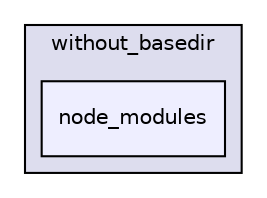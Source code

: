digraph "gulp-src/node_modules/gulp/node_modules/liftoff/node_modules/resolve/test/resolver/without_basedir/node_modules" {
  compound=true
  node [ fontsize="10", fontname="Helvetica"];
  edge [ labelfontsize="10", labelfontname="Helvetica"];
  subgraph clusterdir_da3159e3bbe9e2263eca80f9da7a72da {
    graph [ bgcolor="#ddddee", pencolor="black", label="without_basedir" fontname="Helvetica", fontsize="10", URL="dir_da3159e3bbe9e2263eca80f9da7a72da.html"]
  dir_3842a3defac24b50ebde1c947655d26a [shape=box, label="node_modules", style="filled", fillcolor="#eeeeff", pencolor="black", URL="dir_3842a3defac24b50ebde1c947655d26a.html"];
  }
}
